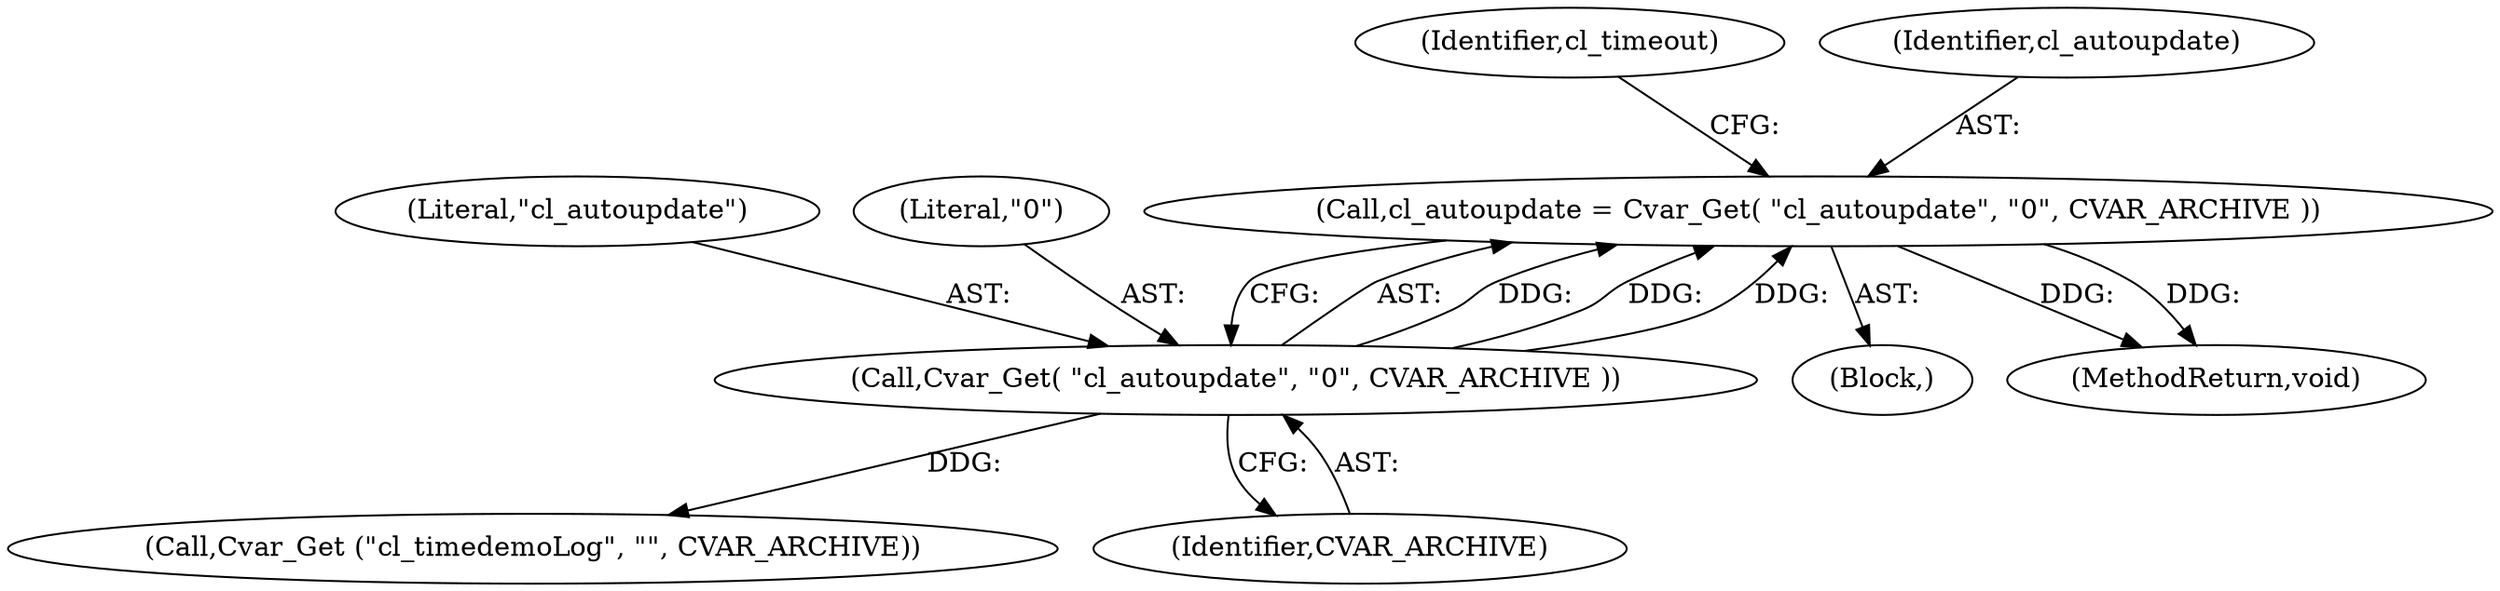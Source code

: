 digraph "0_OpenJK_b6ff2bcb1e4e6976d61e316175c6d7c99860fe20@API" {
"1000147" [label="(Call,cl_autoupdate = Cvar_Get( \"cl_autoupdate\", \"0\", CVAR_ARCHIVE ))"];
"1000149" [label="(Call,Cvar_Get( \"cl_autoupdate\", \"0\", CVAR_ARCHIVE ))"];
"1000150" [label="(Literal,\"cl_autoupdate\")"];
"1000233" [label="(Call,Cvar_Get (\"cl_timedemoLog\", \"\", CVAR_ARCHIVE))"];
"1001026" [label="(MethodReturn,void)"];
"1000152" [label="(Identifier,CVAR_ARCHIVE)"];
"1000149" [label="(Call,Cvar_Get( \"cl_autoupdate\", \"0\", CVAR_ARCHIVE ))"];
"1000154" [label="(Identifier,cl_timeout)"];
"1000151" [label="(Literal,\"0\")"];
"1000112" [label="(Block,)"];
"1000147" [label="(Call,cl_autoupdate = Cvar_Get( \"cl_autoupdate\", \"0\", CVAR_ARCHIVE ))"];
"1000148" [label="(Identifier,cl_autoupdate)"];
"1000147" -> "1000112"  [label="AST: "];
"1000147" -> "1000149"  [label="CFG: "];
"1000148" -> "1000147"  [label="AST: "];
"1000149" -> "1000147"  [label="AST: "];
"1000154" -> "1000147"  [label="CFG: "];
"1000147" -> "1001026"  [label="DDG: "];
"1000147" -> "1001026"  [label="DDG: "];
"1000149" -> "1000147"  [label="DDG: "];
"1000149" -> "1000147"  [label="DDG: "];
"1000149" -> "1000147"  [label="DDG: "];
"1000149" -> "1000152"  [label="CFG: "];
"1000150" -> "1000149"  [label="AST: "];
"1000151" -> "1000149"  [label="AST: "];
"1000152" -> "1000149"  [label="AST: "];
"1000149" -> "1000233"  [label="DDG: "];
}
